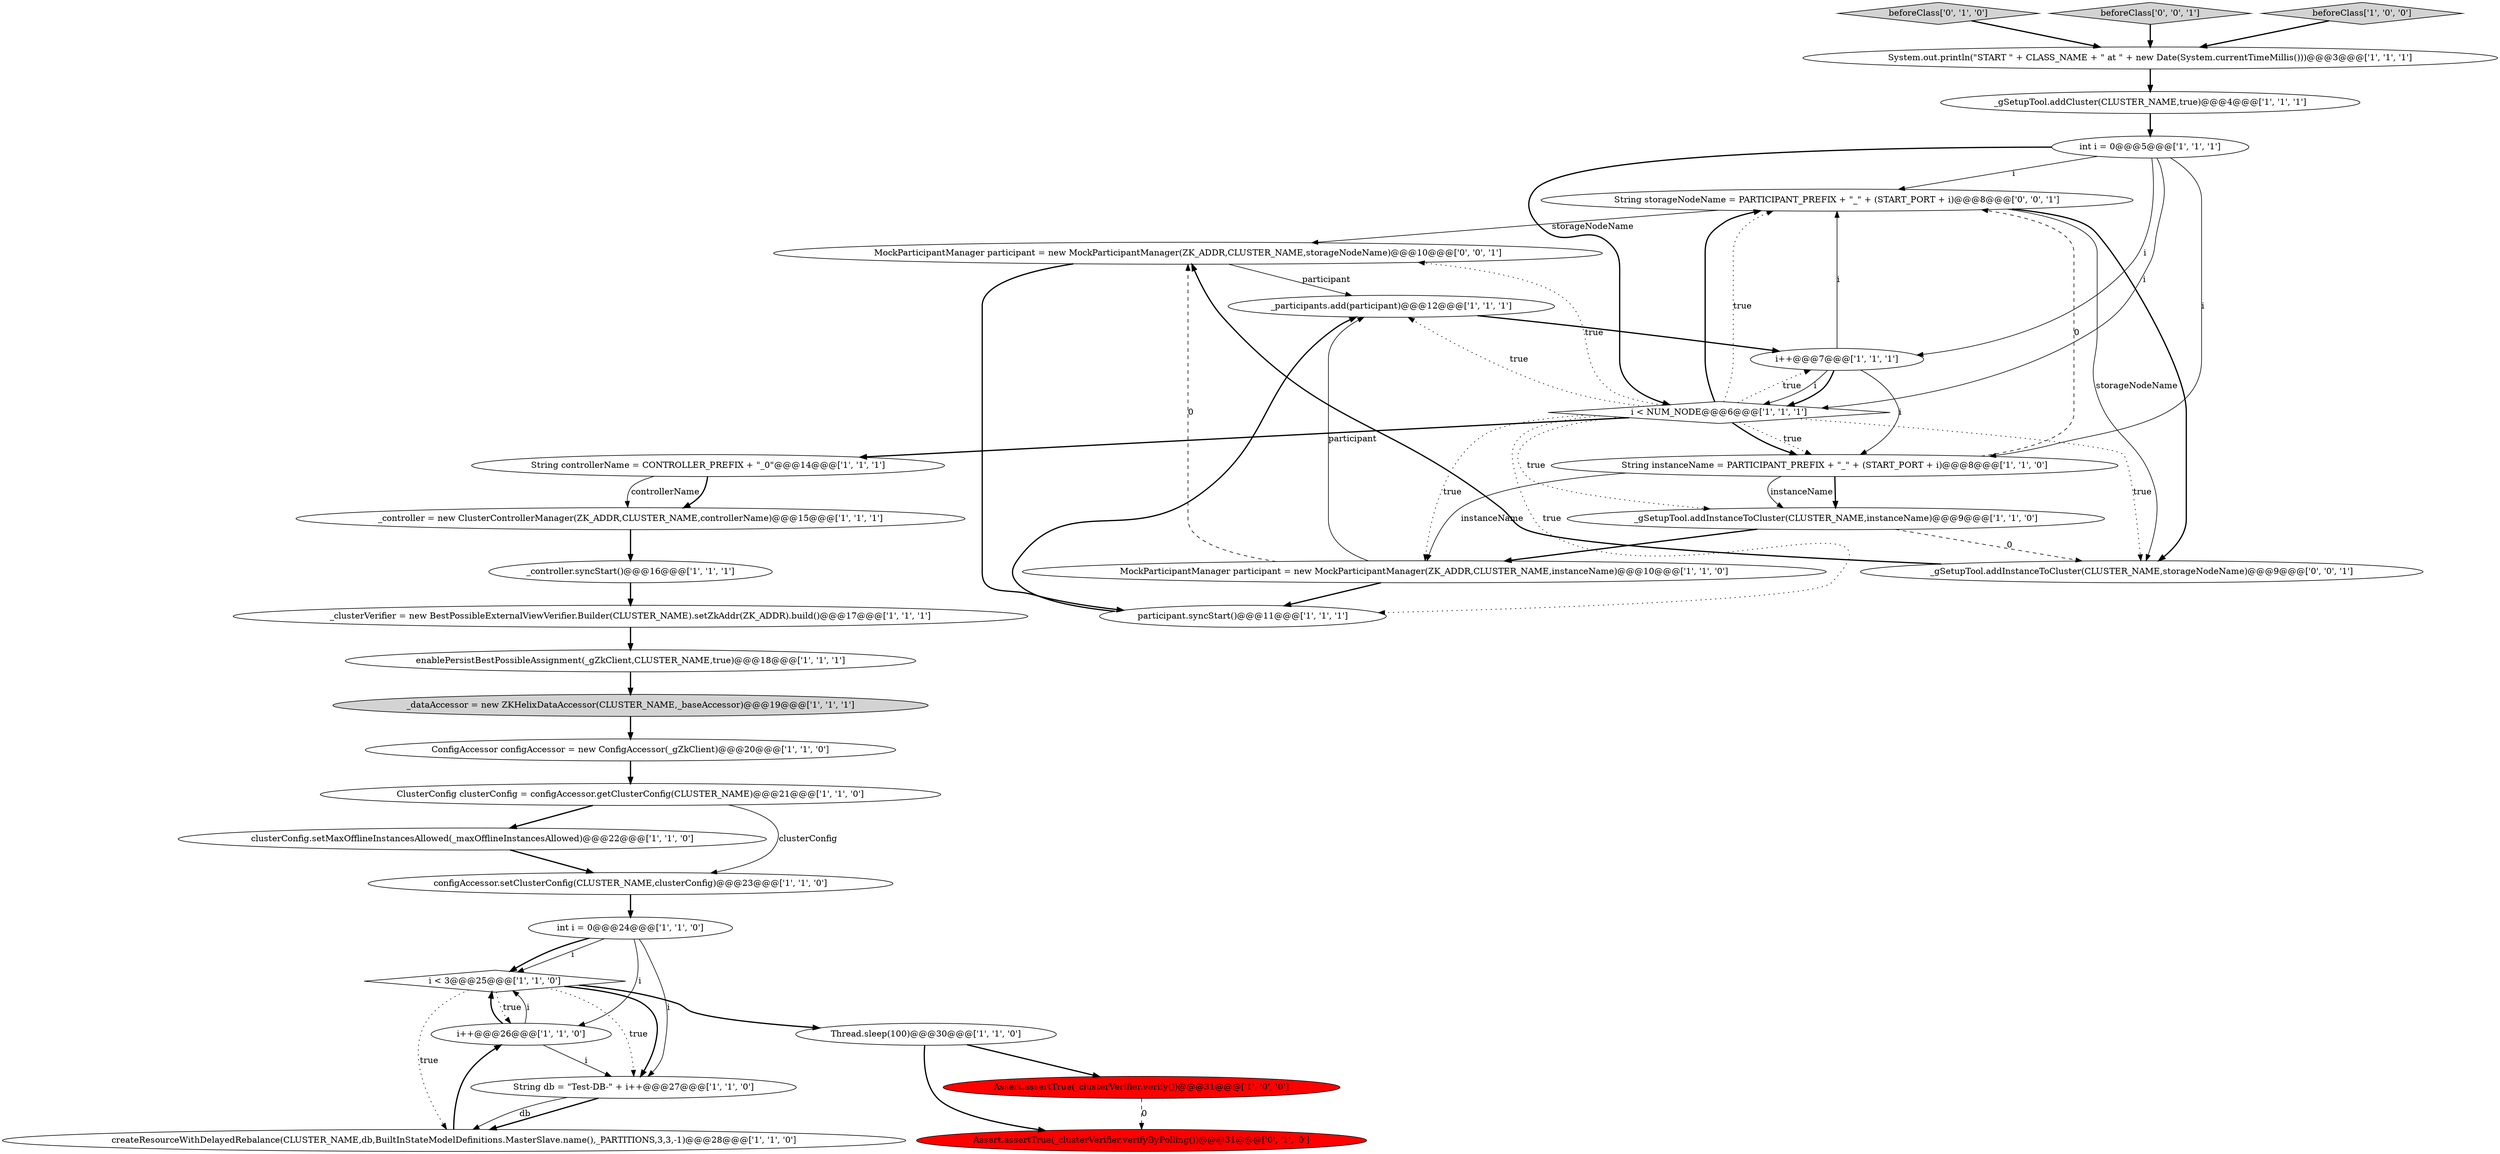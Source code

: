 digraph {
33 [style = filled, label = "String storageNodeName = PARTICIPANT_PREFIX + \"_\" + (START_PORT + i)@@@8@@@['0', '0', '1']", fillcolor = white, shape = ellipse image = "AAA0AAABBB3BBB"];
22 [style = filled, label = "_controller.syncStart()@@@16@@@['1', '1', '1']", fillcolor = white, shape = ellipse image = "AAA0AAABBB1BBB"];
6 [style = filled, label = "enablePersistBestPossibleAssignment(_gZkClient,CLUSTER_NAME,true)@@@18@@@['1', '1', '1']", fillcolor = white, shape = ellipse image = "AAA0AAABBB1BBB"];
16 [style = filled, label = "ConfigAccessor configAccessor = new ConfigAccessor(_gZkClient)@@@20@@@['1', '1', '0']", fillcolor = white, shape = ellipse image = "AAA0AAABBB1BBB"];
26 [style = filled, label = "i < 3@@@25@@@['1', '1', '0']", fillcolor = white, shape = diamond image = "AAA0AAABBB1BBB"];
32 [style = filled, label = "MockParticipantManager participant = new MockParticipantManager(ZK_ADDR,CLUSTER_NAME,storageNodeName)@@@10@@@['0', '0', '1']", fillcolor = white, shape = ellipse image = "AAA0AAABBB3BBB"];
1 [style = filled, label = "i < NUM_NODE@@@6@@@['1', '1', '1']", fillcolor = white, shape = diamond image = "AAA0AAABBB1BBB"];
17 [style = filled, label = "System.out.println(\"START \" + CLASS_NAME + \" at \" + new Date(System.currentTimeMillis()))@@@3@@@['1', '1', '1']", fillcolor = white, shape = ellipse image = "AAA0AAABBB1BBB"];
4 [style = filled, label = "int i = 0@@@5@@@['1', '1', '1']", fillcolor = white, shape = ellipse image = "AAA0AAABBB1BBB"];
27 [style = filled, label = "_participants.add(participant)@@@12@@@['1', '1', '1']", fillcolor = white, shape = ellipse image = "AAA0AAABBB1BBB"];
28 [style = filled, label = "beforeClass['0', '1', '0']", fillcolor = lightgray, shape = diamond image = "AAA0AAABBB2BBB"];
19 [style = filled, label = "ClusterConfig clusterConfig = configAccessor.getClusterConfig(CLUSTER_NAME)@@@21@@@['1', '1', '0']", fillcolor = white, shape = ellipse image = "AAA0AAABBB1BBB"];
13 [style = filled, label = "Assert.assertTrue(_clusterVerifier.verify())@@@31@@@['1', '0', '0']", fillcolor = red, shape = ellipse image = "AAA1AAABBB1BBB"];
23 [style = filled, label = "_clusterVerifier = new BestPossibleExternalViewVerifier.Builder(CLUSTER_NAME).setZkAddr(ZK_ADDR).build()@@@17@@@['1', '1', '1']", fillcolor = white, shape = ellipse image = "AAA0AAABBB1BBB"];
29 [style = filled, label = "Assert.assertTrue(_clusterVerifier.verifyByPolling())@@@31@@@['0', '1', '0']", fillcolor = red, shape = ellipse image = "AAA1AAABBB2BBB"];
24 [style = filled, label = "i++@@@26@@@['1', '1', '0']", fillcolor = white, shape = ellipse image = "AAA0AAABBB1BBB"];
30 [style = filled, label = "_gSetupTool.addInstanceToCluster(CLUSTER_NAME,storageNodeName)@@@9@@@['0', '0', '1']", fillcolor = white, shape = ellipse image = "AAA0AAABBB3BBB"];
20 [style = filled, label = "_dataAccessor = new ZKHelixDataAccessor(CLUSTER_NAME,_baseAccessor)@@@19@@@['1', '1', '1']", fillcolor = lightgray, shape = ellipse image = "AAA0AAABBB1BBB"];
15 [style = filled, label = "String db = \"Test-DB-\" + i++@@@27@@@['1', '1', '0']", fillcolor = white, shape = ellipse image = "AAA0AAABBB1BBB"];
10 [style = filled, label = "clusterConfig.setMaxOfflineInstancesAllowed(_maxOfflineInstancesAllowed)@@@22@@@['1', '1', '0']", fillcolor = white, shape = ellipse image = "AAA0AAABBB1BBB"];
9 [style = filled, label = "_gSetupTool.addCluster(CLUSTER_NAME,true)@@@4@@@['1', '1', '1']", fillcolor = white, shape = ellipse image = "AAA0AAABBB1BBB"];
21 [style = filled, label = "createResourceWithDelayedRebalance(CLUSTER_NAME,db,BuiltInStateModelDefinitions.MasterSlave.name(),_PARTITIONS,3,3,-1)@@@28@@@['1', '1', '0']", fillcolor = white, shape = ellipse image = "AAA0AAABBB1BBB"];
5 [style = filled, label = "configAccessor.setClusterConfig(CLUSTER_NAME,clusterConfig)@@@23@@@['1', '1', '0']", fillcolor = white, shape = ellipse image = "AAA0AAABBB1BBB"];
12 [style = filled, label = "String instanceName = PARTICIPANT_PREFIX + \"_\" + (START_PORT + i)@@@8@@@['1', '1', '0']", fillcolor = white, shape = ellipse image = "AAA0AAABBB1BBB"];
7 [style = filled, label = "Thread.sleep(100)@@@30@@@['1', '1', '0']", fillcolor = white, shape = ellipse image = "AAA0AAABBB1BBB"];
14 [style = filled, label = "MockParticipantManager participant = new MockParticipantManager(ZK_ADDR,CLUSTER_NAME,instanceName)@@@10@@@['1', '1', '0']", fillcolor = white, shape = ellipse image = "AAA0AAABBB1BBB"];
3 [style = filled, label = "String controllerName = CONTROLLER_PREFIX + \"_0\"@@@14@@@['1', '1', '1']", fillcolor = white, shape = ellipse image = "AAA0AAABBB1BBB"];
11 [style = filled, label = "int i = 0@@@24@@@['1', '1', '0']", fillcolor = white, shape = ellipse image = "AAA0AAABBB1BBB"];
2 [style = filled, label = "_controller = new ClusterControllerManager(ZK_ADDR,CLUSTER_NAME,controllerName)@@@15@@@['1', '1', '1']", fillcolor = white, shape = ellipse image = "AAA0AAABBB1BBB"];
8 [style = filled, label = "_gSetupTool.addInstanceToCluster(CLUSTER_NAME,instanceName)@@@9@@@['1', '1', '0']", fillcolor = white, shape = ellipse image = "AAA0AAABBB1BBB"];
25 [style = filled, label = "i++@@@7@@@['1', '1', '1']", fillcolor = white, shape = ellipse image = "AAA0AAABBB1BBB"];
18 [style = filled, label = "participant.syncStart()@@@11@@@['1', '1', '1']", fillcolor = white, shape = ellipse image = "AAA0AAABBB1BBB"];
31 [style = filled, label = "beforeClass['0', '0', '1']", fillcolor = lightgray, shape = diamond image = "AAA0AAABBB3BBB"];
0 [style = filled, label = "beforeClass['1', '0', '0']", fillcolor = lightgray, shape = diamond image = "AAA0AAABBB1BBB"];
7->13 [style = bold, label=""];
4->12 [style = solid, label="i"];
3->2 [style = solid, label="controllerName"];
25->1 [style = bold, label=""];
1->25 [style = dotted, label="true"];
12->33 [style = dashed, label="0"];
26->7 [style = bold, label=""];
24->15 [style = solid, label="i"];
25->1 [style = solid, label="i"];
15->21 [style = bold, label=""];
0->17 [style = bold, label=""];
13->29 [style = dashed, label="0"];
9->4 [style = bold, label=""];
17->9 [style = bold, label=""];
24->26 [style = solid, label="i"];
1->3 [style = bold, label=""];
4->1 [style = solid, label="i"];
11->26 [style = solid, label="i"];
8->14 [style = bold, label=""];
19->10 [style = bold, label=""];
30->32 [style = bold, label=""];
21->24 [style = bold, label=""];
1->14 [style = dotted, label="true"];
16->19 [style = bold, label=""];
32->27 [style = solid, label="participant"];
4->25 [style = solid, label="i"];
22->23 [style = bold, label=""];
11->15 [style = solid, label="i"];
12->8 [style = solid, label="instanceName"];
11->24 [style = solid, label="i"];
1->30 [style = dotted, label="true"];
1->32 [style = dotted, label="true"];
25->12 [style = solid, label="i"];
1->18 [style = dotted, label="true"];
6->20 [style = bold, label=""];
33->30 [style = solid, label="storageNodeName"];
24->26 [style = bold, label=""];
1->33 [style = bold, label=""];
1->33 [style = dotted, label="true"];
14->32 [style = dashed, label="0"];
20->16 [style = bold, label=""];
10->5 [style = bold, label=""];
3->2 [style = bold, label=""];
12->14 [style = solid, label="instanceName"];
18->27 [style = bold, label=""];
26->21 [style = dotted, label="true"];
12->8 [style = bold, label=""];
19->5 [style = solid, label="clusterConfig"];
23->6 [style = bold, label=""];
26->24 [style = dotted, label="true"];
1->12 [style = dotted, label="true"];
26->15 [style = bold, label=""];
25->33 [style = solid, label="i"];
1->12 [style = bold, label=""];
33->30 [style = bold, label=""];
1->8 [style = dotted, label="true"];
28->17 [style = bold, label=""];
26->15 [style = dotted, label="true"];
14->18 [style = bold, label=""];
33->32 [style = solid, label="storageNodeName"];
4->1 [style = bold, label=""];
5->11 [style = bold, label=""];
8->30 [style = dashed, label="0"];
14->27 [style = solid, label="participant"];
32->18 [style = bold, label=""];
31->17 [style = bold, label=""];
15->21 [style = solid, label="db"];
2->22 [style = bold, label=""];
4->33 [style = solid, label="i"];
27->25 [style = bold, label=""];
1->27 [style = dotted, label="true"];
11->26 [style = bold, label=""];
7->29 [style = bold, label=""];
}
